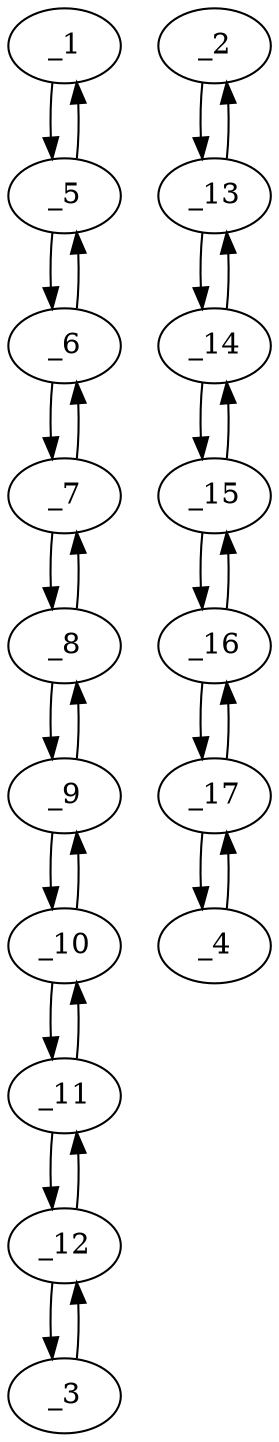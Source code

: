 digraph s1724_01 {
	_1	 [x="149.000000",
		y="102.000000"];
	_5	 [x="145.000000",
		y="118.000000"];
	_1 -> _5	 [angle="1.815775",
		orient="0.970143"];
	_2	 [x="180.000000",
		y="150.000000"];
	_13	 [x="183.000000",
		y="132.000000"];
	_2 -> _13	 [angle="-1.405648",
		orient="-0.986394"];
	_3	 [x="40.000000",
		y="185.000000"];
	_12	 [x="47.000000",
		y="170.000000"];
	_3 -> _12	 [angle="-1.134169",
		orient="-0.906183"];
	_4	 [x="210.000000",
		y="188.000000"];
	_17	 [x="211.000000",
		y="168.000000"];
	_4 -> _17	 [angle="-1.520838",
		orient="-0.998752"];
	_5 -> _1	 [angle="-1.325818",
		orient="-0.970143"];
	_6	 [x="130.000000",
		y="124.000000"];
	_5 -> _6	 [angle="2.761086",
		orient="0.371391"];
	_6 -> _5	 [angle="-0.380506",
		orient="-0.371391"];
	_7	 [x="115.000000",
		y="131.000000"];
	_6 -> _7	 [angle="2.704965",
		orient="0.422885"];
	_7 -> _6	 [angle="-0.436627",
		orient="-0.422885"];
	_8	 [x="102.000000",
		y="139.000000"];
	_7 -> _8	 [angle="2.589938",
		orient="0.524097"];
	_8 -> _7	 [angle="-0.551655",
		orient="-0.524097"];
	_9	 [x="88.000000",
		y="147.000000"];
	_8 -> _9	 [angle="2.622447",
		orient="0.496139"];
	_9 -> _8	 [angle="-0.519146",
		orient="-0.496139"];
	_10	 [x="72.000000",
		y="152.000000"];
	_9 -> _10	 [angle="2.838708",
		orient="0.298275"];
	_10 -> _9	 [angle="-0.302885",
		orient="-0.298275"];
	_11	 [x="58.000000",
		y="160.000000"];
	_10 -> _11	 [angle="2.622447",
		orient="0.496139"];
	_11 -> _10	 [angle="-0.519146",
		orient="-0.496139"];
	_11 -> _12	 [angle="2.403778",
		orient="0.672673"];
	_12 -> _3	 [angle="2.007423",
		orient="0.906183"];
	_12 -> _11	 [angle="-0.737815",
		orient="-0.672673"];
	_13 -> _2	 [angle="1.735945",
		orient="0.986394"];
	_14	 [x="196.000000",
		y="123.000000"];
	_13 -> _14	 [angle="-0.605545",
		orient="-0.569210"];
	_14 -> _13	 [angle="2.536048",
		orient="0.569210"];
	_15	 [x="208.000000",
		y="132.000000"];
	_14 -> _15	 [angle="0.643501",
		orient="0.600000"];
	_15 -> _14	 [angle="-2.498092",
		orient="-0.600000"];
	_16	 [x="211.000000",
		y="148.000000"];
	_15 -> _16	 [angle="1.385448",
		orient="0.982872"];
	_16 -> _15	 [angle="-1.756144",
		orient="-0.982872"];
	_16 -> _17	 [angle="1.570796",
		orient="1.000000"];
	_17 -> _4	 [angle="1.620755",
		orient="0.998752"];
	_17 -> _16	 [angle="-1.570796",
		orient="-1.000000"];
}
